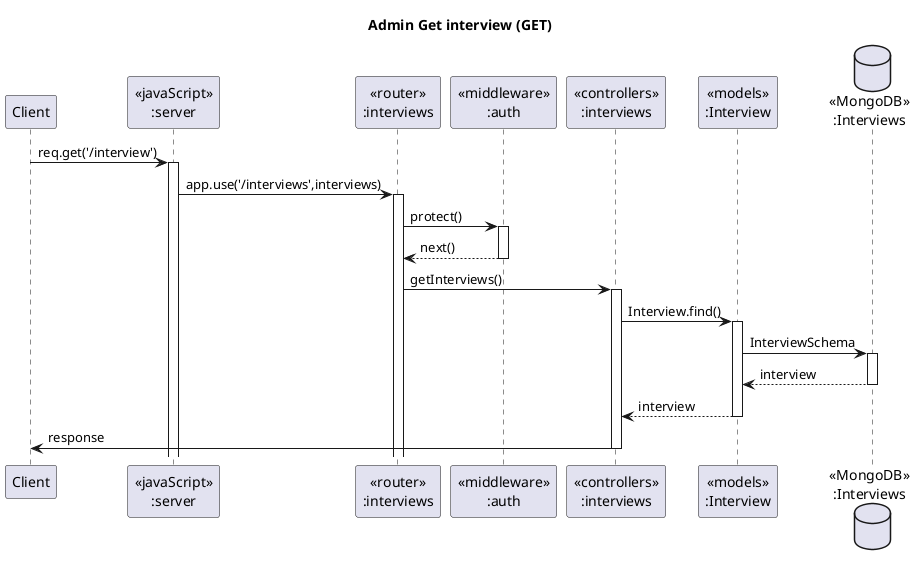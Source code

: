 @startuml Admin Get interview (GET)
title "Admin Get interview (GET)"

participant "Client" as user
participant "<<javaScript>>\n:server" as server
participant "<<router>>\n:interviews" as router
participant "<<middleware>>\n:auth" as auth
participant "<<controllers>>\n:interviews" as controller
participant "<<models>>\n:Interview" as model
database "<<MongoDB>>\n:Interviews" as database

user->server ++:req.get('/interview')
server->router ++:app.use('/interviews',interviews)
router->auth ++:protect()
auth --> router --: next()
router -> controller ++:getInterviews()
controller->model ++:Interview.find()
model ->database ++: InterviewSchema
database --> model --: interview
controller <-- model --: interview
controller -> user --:response
@enduml
